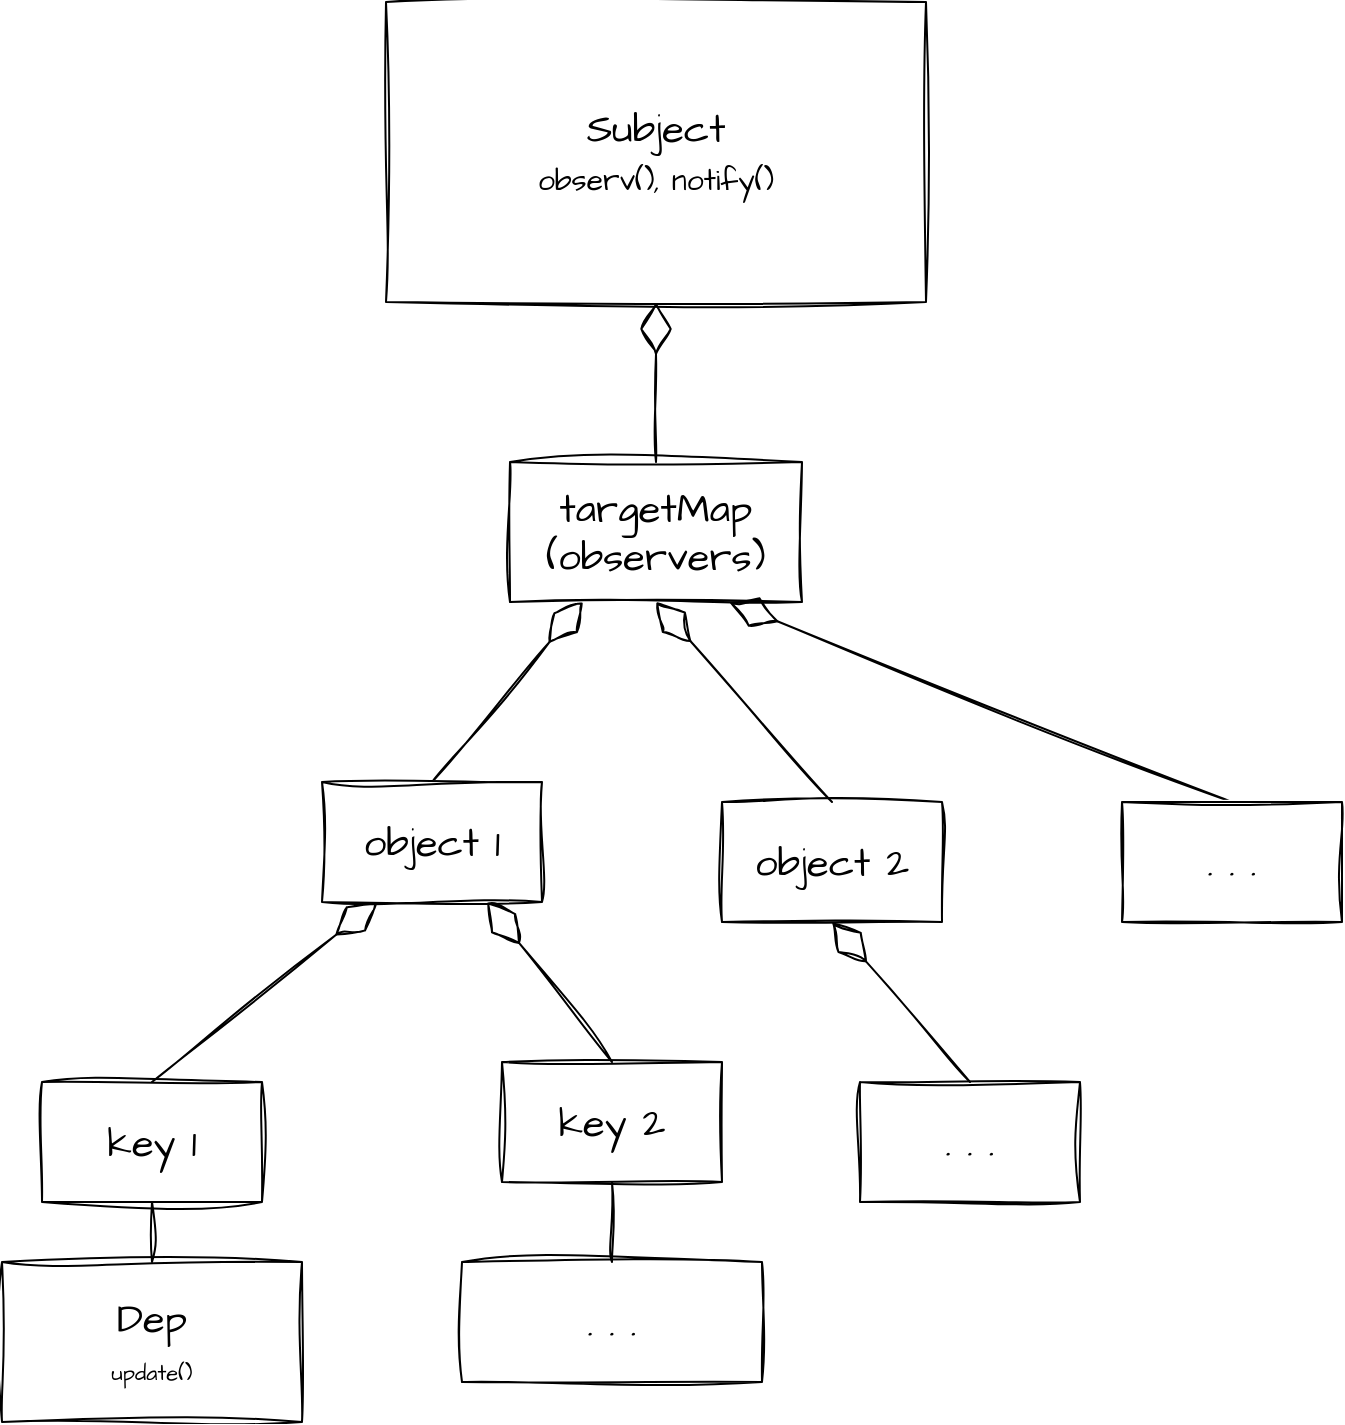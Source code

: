 <mxfile>
    <diagram id="vGUKsrpaSU9UvXaOGbhk" name="ページ1">
        <mxGraphModel dx="3242" dy="2104" grid="1" gridSize="10" guides="1" tooltips="1" connect="1" arrows="1" fold="1" page="1" pageScale="1" pageWidth="827" pageHeight="1169" background="#ffffff" math="0" shadow="0">
            <root>
                <mxCell id="0"/>
                <mxCell id="1" parent="0"/>
                <mxCell id="2" value="targetMap&lt;br&gt;(observers)" style="rounded=0;whiteSpace=wrap;html=1;sketch=1;hachureGap=4;jiggle=2;curveFitting=1;fontFamily=Architects Daughter;fontSource=https%3A%2F%2Ffonts.googleapis.com%2Fcss%3Ffamily%3DArchitects%2BDaughter;fontSize=20;" parent="1" vertex="1">
                    <mxGeometry x="184" y="170" width="146" height="70" as="geometry"/>
                </mxCell>
                <mxCell id="3" value="" style="endArrow=diamondThin;endFill=0;endSize=24;html=1;sketch=1;hachureGap=4;jiggle=2;curveFitting=1;fontFamily=Architects Daughter;fontSource=https%3A%2F%2Ffonts.googleapis.com%2Fcss%3Ffamily%3DArchitects%2BDaughter;fontSize=16;entryX=0.75;entryY=1;entryDx=0;entryDy=0;exitX=0.5;exitY=0;exitDx=0;exitDy=0;" parent="1" source="8" target="2" edge="1">
                    <mxGeometry width="160" relative="1" as="geometry">
                        <mxPoint x="410" y="370" as="sourcePoint"/>
                        <mxPoint x="520" y="300" as="targetPoint"/>
                    </mxGeometry>
                </mxCell>
                <mxCell id="4" value="" style="endArrow=diamondThin;endFill=0;endSize=24;html=1;sketch=1;hachureGap=4;jiggle=2;curveFitting=1;fontFamily=Architects Daughter;fontSource=https%3A%2F%2Ffonts.googleapis.com%2Fcss%3Ffamily%3DArchitects%2BDaughter;fontSize=16;entryX=0.25;entryY=1;entryDx=0;entryDy=0;exitX=0.5;exitY=0;exitDx=0;exitDy=0;" parent="1" source="6" target="2" edge="1">
                    <mxGeometry width="160" relative="1" as="geometry">
                        <mxPoint x="150" y="350" as="sourcePoint"/>
                        <mxPoint x="180" y="280" as="targetPoint"/>
                    </mxGeometry>
                </mxCell>
                <mxCell id="5" value="" style="endArrow=diamondThin;endFill=0;endSize=24;html=1;sketch=1;hachureGap=4;jiggle=2;curveFitting=1;fontFamily=Architects Daughter;fontSource=https%3A%2F%2Ffonts.googleapis.com%2Fcss%3Ffamily%3DArchitects%2BDaughter;fontSize=16;entryX=0.5;entryY=1;entryDx=0;entryDy=0;exitX=0.5;exitY=0;exitDx=0;exitDy=0;" parent="1" source="7" target="2" edge="1">
                    <mxGeometry width="160" relative="1" as="geometry">
                        <mxPoint x="300" y="380" as="sourcePoint"/>
                        <mxPoint x="251.5" y="250" as="targetPoint"/>
                    </mxGeometry>
                </mxCell>
                <mxCell id="6" value="object 1" style="rounded=0;whiteSpace=wrap;html=1;sketch=1;hachureGap=4;jiggle=2;curveFitting=1;fontFamily=Architects Daughter;fontSource=https%3A%2F%2Ffonts.googleapis.com%2Fcss%3Ffamily%3DArchitects%2BDaughter;fontSize=20;" parent="1" vertex="1">
                    <mxGeometry x="90" y="330" width="110" height="60" as="geometry"/>
                </mxCell>
                <mxCell id="7" value="object 2" style="rounded=0;whiteSpace=wrap;html=1;sketch=1;hachureGap=4;jiggle=2;curveFitting=1;fontFamily=Architects Daughter;fontSource=https%3A%2F%2Ffonts.googleapis.com%2Fcss%3Ffamily%3DArchitects%2BDaughter;fontSize=20;" parent="1" vertex="1">
                    <mxGeometry x="290" y="340" width="110" height="60" as="geometry"/>
                </mxCell>
                <mxCell id="8" value=". . ." style="rounded=0;whiteSpace=wrap;html=1;sketch=1;hachureGap=4;jiggle=2;curveFitting=1;fontFamily=Architects Daughter;fontSource=https%3A%2F%2Ffonts.googleapis.com%2Fcss%3Ffamily%3DArchitects%2BDaughter;fontSize=20;" parent="1" vertex="1">
                    <mxGeometry x="490" y="340" width="110" height="60" as="geometry"/>
                </mxCell>
                <mxCell id="9" value="key 1" style="rounded=0;whiteSpace=wrap;html=1;sketch=1;hachureGap=4;jiggle=2;curveFitting=1;fontFamily=Architects Daughter;fontSource=https%3A%2F%2Ffonts.googleapis.com%2Fcss%3Ffamily%3DArchitects%2BDaughter;fontSize=20;" parent="1" vertex="1">
                    <mxGeometry x="-50" y="480" width="110" height="60" as="geometry"/>
                </mxCell>
                <mxCell id="10" value="key 2" style="rounded=0;whiteSpace=wrap;html=1;sketch=1;hachureGap=4;jiggle=2;curveFitting=1;fontFamily=Architects Daughter;fontSource=https%3A%2F%2Ffonts.googleapis.com%2Fcss%3Ffamily%3DArchitects%2BDaughter;fontSize=20;" parent="1" vertex="1">
                    <mxGeometry x="180" y="470" width="110" height="60" as="geometry"/>
                </mxCell>
                <mxCell id="11" value=". . ." style="rounded=0;whiteSpace=wrap;html=1;sketch=1;hachureGap=4;jiggle=2;curveFitting=1;fontFamily=Architects Daughter;fontSource=https%3A%2F%2Ffonts.googleapis.com%2Fcss%3Ffamily%3DArchitects%2BDaughter;fontSize=20;" parent="1" vertex="1">
                    <mxGeometry x="359" y="480" width="110" height="60" as="geometry"/>
                </mxCell>
                <mxCell id="12" value="" style="endArrow=diamondThin;endFill=0;endSize=24;html=1;sketch=1;hachureGap=4;jiggle=2;curveFitting=1;fontFamily=Architects Daughter;fontSource=https%3A%2F%2Ffonts.googleapis.com%2Fcss%3Ffamily%3DArchitects%2BDaughter;fontSize=16;entryX=0.5;entryY=1;entryDx=0;entryDy=0;exitX=0.5;exitY=0;exitDx=0;exitDy=0;" parent="1" source="11" target="7" edge="1">
                    <mxGeometry width="160" relative="1" as="geometry">
                        <mxPoint x="390" y="460" as="sourcePoint"/>
                        <mxPoint x="390" y="420" as="targetPoint"/>
                    </mxGeometry>
                </mxCell>
                <mxCell id="13" value="" style="endArrow=diamondThin;endFill=0;endSize=24;html=1;sketch=1;hachureGap=4;jiggle=2;curveFitting=1;fontFamily=Architects Daughter;fontSource=https%3A%2F%2Ffonts.googleapis.com%2Fcss%3Ffamily%3DArchitects%2BDaughter;fontSize=16;entryX=0.25;entryY=1;entryDx=0;entryDy=0;exitX=0.5;exitY=0;exitDx=0;exitDy=0;" parent="1" source="9" target="6" edge="1">
                    <mxGeometry width="160" relative="1" as="geometry">
                        <mxPoint x="424" y="490" as="sourcePoint"/>
                        <mxPoint x="355" y="410" as="targetPoint"/>
                    </mxGeometry>
                </mxCell>
                <mxCell id="14" value="" style="endArrow=diamondThin;endFill=0;endSize=24;html=1;sketch=1;hachureGap=4;jiggle=2;curveFitting=1;fontFamily=Architects Daughter;fontSource=https%3A%2F%2Ffonts.googleapis.com%2Fcss%3Ffamily%3DArchitects%2BDaughter;fontSize=16;entryX=0.75;entryY=1;entryDx=0;entryDy=0;exitX=0.5;exitY=0;exitDx=0;exitDy=0;" parent="1" source="10" target="6" edge="1">
                    <mxGeometry width="160" relative="1" as="geometry">
                        <mxPoint x="75" y="460" as="sourcePoint"/>
                        <mxPoint x="155" y="400" as="targetPoint"/>
                    </mxGeometry>
                </mxCell>
                <mxCell id="15" value="Dep&lt;br&gt;&lt;font style=&quot;font-size: 11px;&quot;&gt;update()&lt;/font&gt;" style="rounded=0;whiteSpace=wrap;html=1;sketch=1;hachureGap=4;jiggle=2;curveFitting=1;fontFamily=Architects Daughter;fontSource=https%3A%2F%2Ffonts.googleapis.com%2Fcss%3Ffamily%3DArchitects%2BDaughter;fontSize=20;" parent="1" vertex="1">
                    <mxGeometry x="-70" y="570" width="150" height="80" as="geometry"/>
                </mxCell>
                <mxCell id="17" value="" style="endArrow=none;html=1;sketch=1;hachureGap=4;jiggle=2;curveFitting=1;fontFamily=Architects Daughter;fontSource=https%3A%2F%2Ffonts.googleapis.com%2Fcss%3Ffamily%3DArchitects%2BDaughter;fontSize=16;exitX=0.5;exitY=0;exitDx=0;exitDy=0;entryX=0.5;entryY=1;entryDx=0;entryDy=0;" parent="1" source="15" target="9" edge="1">
                    <mxGeometry width="50" height="50" relative="1" as="geometry">
                        <mxPoint x="410" y="420" as="sourcePoint"/>
                        <mxPoint x="460" y="370" as="targetPoint"/>
                    </mxGeometry>
                </mxCell>
                <mxCell id="18" value=". . ." style="rounded=0;whiteSpace=wrap;html=1;sketch=1;hachureGap=4;jiggle=2;curveFitting=1;fontFamily=Architects Daughter;fontSource=https%3A%2F%2Ffonts.googleapis.com%2Fcss%3Ffamily%3DArchitects%2BDaughter;fontSize=20;" parent="1" vertex="1">
                    <mxGeometry x="160" y="570" width="150" height="60" as="geometry"/>
                </mxCell>
                <mxCell id="19" value="" style="endArrow=none;html=1;sketch=1;hachureGap=4;jiggle=2;curveFitting=1;fontFamily=Architects Daughter;fontSource=https%3A%2F%2Ffonts.googleapis.com%2Fcss%3Ffamily%3DArchitects%2BDaughter;fontSize=16;exitX=0.5;exitY=0;exitDx=0;exitDy=0;entryX=0.5;entryY=1;entryDx=0;entryDy=0;" parent="1" source="18" target="10" edge="1">
                    <mxGeometry width="50" height="50" relative="1" as="geometry">
                        <mxPoint x="75" y="620" as="sourcePoint"/>
                        <mxPoint x="75" y="550" as="targetPoint"/>
                    </mxGeometry>
                </mxCell>
                <mxCell id="20" value="Subject&lt;br&gt;&lt;font style=&quot;font-size: 15px;&quot;&gt;observ(), notify()&lt;/font&gt;" style="rounded=0;whiteSpace=wrap;html=1;sketch=1;hachureGap=4;jiggle=2;curveFitting=1;fontFamily=Architects Daughter;fontSource=https%3A%2F%2Ffonts.googleapis.com%2Fcss%3Ffamily%3DArchitects%2BDaughter;fontSize=20;" parent="1" vertex="1">
                    <mxGeometry x="122" y="-60" width="270" height="150" as="geometry"/>
                </mxCell>
                <mxCell id="21" value="" style="endArrow=diamondThin;endFill=0;endSize=24;html=1;sketch=1;hachureGap=4;jiggle=2;curveFitting=1;fontFamily=Architects Daughter;fontSource=https%3A%2F%2Ffonts.googleapis.com%2Fcss%3Ffamily%3DArchitects%2BDaughter;fontSize=16;entryX=0.5;entryY=1;entryDx=0;entryDy=0;" parent="1" source="2" target="20" edge="1">
                    <mxGeometry width="160" relative="1" as="geometry">
                        <mxPoint x="155" y="340" as="sourcePoint"/>
                        <mxPoint x="230.5" y="250" as="targetPoint"/>
                    </mxGeometry>
                </mxCell>
            </root>
        </mxGraphModel>
    </diagram>
</mxfile>